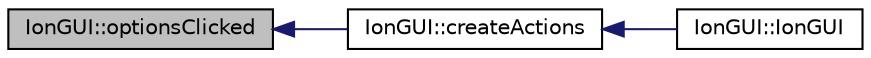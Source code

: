 digraph "IonGUI::optionsClicked"
{
  edge [fontname="Helvetica",fontsize="10",labelfontname="Helvetica",labelfontsize="10"];
  node [fontname="Helvetica",fontsize="10",shape=record];
  rankdir="LR";
  Node553 [label="IonGUI::optionsClicked",height=0.2,width=0.4,color="black", fillcolor="grey75", style="filled", fontcolor="black"];
  Node553 -> Node554 [dir="back",color="midnightblue",fontsize="10",style="solid",fontname="Helvetica"];
  Node554 [label="IonGUI::createActions",height=0.2,width=0.4,color="black", fillcolor="white", style="filled",URL="$dc/d0b/class_ion_g_u_i.html#a5a5e1c2fbc2fec3d925d654c61a8b252",tooltip="Create the main UI actions. "];
  Node554 -> Node555 [dir="back",color="midnightblue",fontsize="10",style="solid",fontname="Helvetica"];
  Node555 [label="IonGUI::IonGUI",height=0.2,width=0.4,color="black", fillcolor="white", style="filled",URL="$dc/d0b/class_ion_g_u_i.html#ad0e22e4901b039bcc987ef0328c8c5d4"];
}
